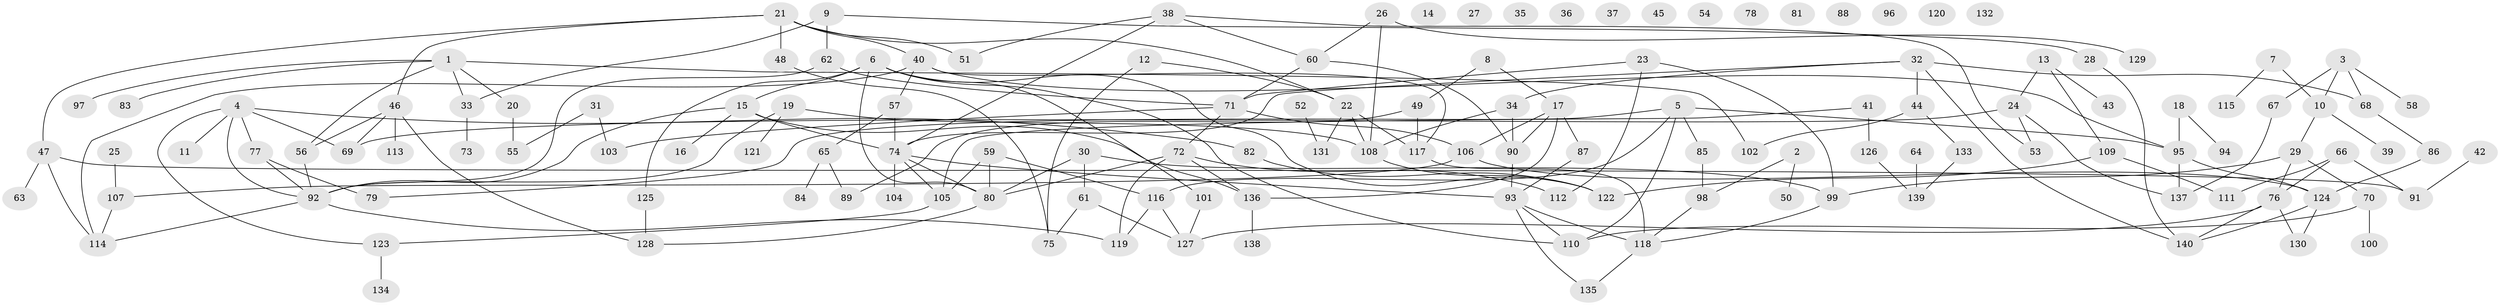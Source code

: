 // Generated by graph-tools (version 1.1) at 2025/00/03/09/25 03:00:42]
// undirected, 140 vertices, 189 edges
graph export_dot {
graph [start="1"]
  node [color=gray90,style=filled];
  1;
  2;
  3;
  4;
  5;
  6;
  7;
  8;
  9;
  10;
  11;
  12;
  13;
  14;
  15;
  16;
  17;
  18;
  19;
  20;
  21;
  22;
  23;
  24;
  25;
  26;
  27;
  28;
  29;
  30;
  31;
  32;
  33;
  34;
  35;
  36;
  37;
  38;
  39;
  40;
  41;
  42;
  43;
  44;
  45;
  46;
  47;
  48;
  49;
  50;
  51;
  52;
  53;
  54;
  55;
  56;
  57;
  58;
  59;
  60;
  61;
  62;
  63;
  64;
  65;
  66;
  67;
  68;
  69;
  70;
  71;
  72;
  73;
  74;
  75;
  76;
  77;
  78;
  79;
  80;
  81;
  82;
  83;
  84;
  85;
  86;
  87;
  88;
  89;
  90;
  91;
  92;
  93;
  94;
  95;
  96;
  97;
  98;
  99;
  100;
  101;
  102;
  103;
  104;
  105;
  106;
  107;
  108;
  109;
  110;
  111;
  112;
  113;
  114;
  115;
  116;
  117;
  118;
  119;
  120;
  121;
  122;
  123;
  124;
  125;
  126;
  127;
  128;
  129;
  130;
  131;
  132;
  133;
  134;
  135;
  136;
  137;
  138;
  139;
  140;
  1 -- 20;
  1 -- 33;
  1 -- 56;
  1 -- 83;
  1 -- 97;
  1 -- 102;
  2 -- 50;
  2 -- 98;
  3 -- 10;
  3 -- 58;
  3 -- 67;
  3 -- 68;
  4 -- 11;
  4 -- 69;
  4 -- 77;
  4 -- 82;
  4 -- 92;
  4 -- 123;
  5 -- 79;
  5 -- 85;
  5 -- 95;
  5 -- 110;
  5 -- 116;
  6 -- 15;
  6 -- 80;
  6 -- 101;
  6 -- 110;
  6 -- 122;
  6 -- 125;
  7 -- 10;
  7 -- 115;
  8 -- 17;
  8 -- 49;
  9 -- 28;
  9 -- 33;
  9 -- 62;
  10 -- 29;
  10 -- 39;
  12 -- 22;
  12 -- 75;
  13 -- 24;
  13 -- 43;
  13 -- 109;
  15 -- 16;
  15 -- 74;
  15 -- 92;
  15 -- 136;
  17 -- 87;
  17 -- 90;
  17 -- 106;
  17 -- 136;
  18 -- 94;
  18 -- 95;
  19 -- 92;
  19 -- 108;
  19 -- 121;
  20 -- 55;
  21 -- 22;
  21 -- 40;
  21 -- 46;
  21 -- 47;
  21 -- 48;
  21 -- 51;
  22 -- 108;
  22 -- 117;
  22 -- 131;
  23 -- 71;
  23 -- 99;
  23 -- 112;
  24 -- 53;
  24 -- 69;
  24 -- 137;
  25 -- 107;
  26 -- 60;
  26 -- 108;
  26 -- 129;
  28 -- 140;
  29 -- 70;
  29 -- 76;
  29 -- 99;
  30 -- 61;
  30 -- 80;
  30 -- 99;
  31 -- 55;
  31 -- 103;
  32 -- 34;
  32 -- 44;
  32 -- 68;
  32 -- 74;
  32 -- 140;
  33 -- 73;
  34 -- 90;
  34 -- 108;
  38 -- 51;
  38 -- 53;
  38 -- 60;
  38 -- 74;
  40 -- 57;
  40 -- 95;
  40 -- 114;
  40 -- 117;
  41 -- 105;
  41 -- 126;
  42 -- 91;
  44 -- 102;
  44 -- 133;
  46 -- 56;
  46 -- 69;
  46 -- 113;
  46 -- 128;
  47 -- 63;
  47 -- 91;
  47 -- 114;
  48 -- 75;
  49 -- 89;
  49 -- 117;
  52 -- 131;
  56 -- 92;
  57 -- 65;
  57 -- 74;
  59 -- 80;
  59 -- 105;
  59 -- 116;
  60 -- 71;
  60 -- 90;
  61 -- 75;
  61 -- 127;
  62 -- 71;
  62 -- 92;
  64 -- 139;
  65 -- 84;
  65 -- 89;
  66 -- 76;
  66 -- 91;
  66 -- 111;
  67 -- 137;
  68 -- 86;
  70 -- 100;
  70 -- 110;
  71 -- 72;
  71 -- 103;
  71 -- 106;
  72 -- 80;
  72 -- 112;
  72 -- 119;
  72 -- 136;
  74 -- 80;
  74 -- 93;
  74 -- 104;
  74 -- 105;
  76 -- 127;
  76 -- 130;
  76 -- 140;
  77 -- 79;
  77 -- 92;
  80 -- 128;
  82 -- 122;
  85 -- 98;
  86 -- 124;
  87 -- 93;
  90 -- 93;
  92 -- 114;
  92 -- 119;
  93 -- 110;
  93 -- 118;
  93 -- 135;
  95 -- 124;
  95 -- 137;
  98 -- 118;
  99 -- 118;
  101 -- 127;
  105 -- 123;
  106 -- 107;
  106 -- 124;
  107 -- 114;
  108 -- 122;
  109 -- 111;
  109 -- 122;
  116 -- 119;
  116 -- 127;
  117 -- 118;
  118 -- 135;
  123 -- 134;
  124 -- 130;
  124 -- 140;
  125 -- 128;
  126 -- 139;
  133 -- 139;
  136 -- 138;
}
